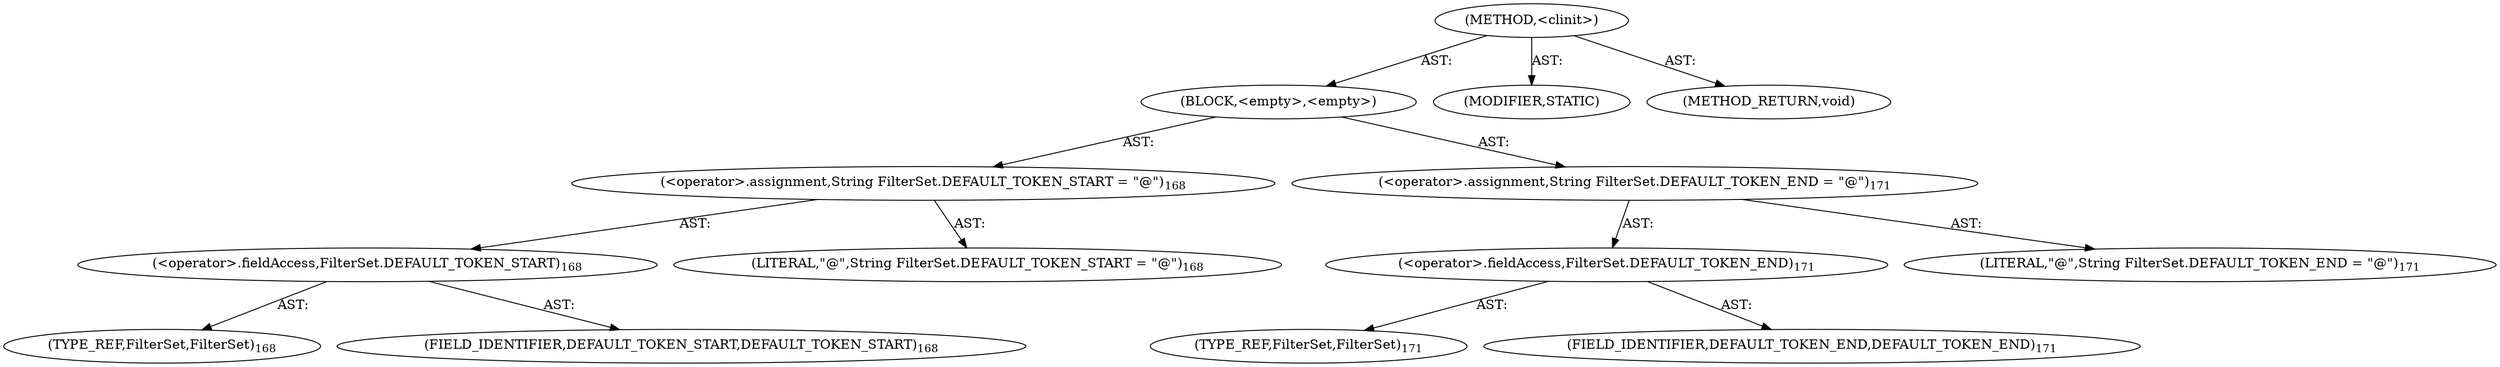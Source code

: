 digraph "&lt;clinit&gt;" {  
"111669149723" [label = <(METHOD,&lt;clinit&gt;)> ]
"25769803857" [label = <(BLOCK,&lt;empty&gt;,&lt;empty&gt;)> ]
"30064771416" [label = <(&lt;operator&gt;.assignment,String FilterSet.DEFAULT_TOKEN_START = &quot;@&quot;)<SUB>168</SUB>> ]
"30064771417" [label = <(&lt;operator&gt;.fieldAccess,FilterSet.DEFAULT_TOKEN_START)<SUB>168</SUB>> ]
"180388626445" [label = <(TYPE_REF,FilterSet,FilterSet)<SUB>168</SUB>> ]
"55834574903" [label = <(FIELD_IDENTIFIER,DEFAULT_TOKEN_START,DEFAULT_TOKEN_START)<SUB>168</SUB>> ]
"90194313256" [label = <(LITERAL,&quot;@&quot;,String FilterSet.DEFAULT_TOKEN_START = &quot;@&quot;)<SUB>168</SUB>> ]
"30064771418" [label = <(&lt;operator&gt;.assignment,String FilterSet.DEFAULT_TOKEN_END = &quot;@&quot;)<SUB>171</SUB>> ]
"30064771419" [label = <(&lt;operator&gt;.fieldAccess,FilterSet.DEFAULT_TOKEN_END)<SUB>171</SUB>> ]
"180388626446" [label = <(TYPE_REF,FilterSet,FilterSet)<SUB>171</SUB>> ]
"55834574904" [label = <(FIELD_IDENTIFIER,DEFAULT_TOKEN_END,DEFAULT_TOKEN_END)<SUB>171</SUB>> ]
"90194313257" [label = <(LITERAL,&quot;@&quot;,String FilterSet.DEFAULT_TOKEN_END = &quot;@&quot;)<SUB>171</SUB>> ]
"133143986241" [label = <(MODIFIER,STATIC)> ]
"128849018907" [label = <(METHOD_RETURN,void)> ]
  "111669149723" -> "25769803857"  [ label = "AST: "] 
  "111669149723" -> "133143986241"  [ label = "AST: "] 
  "111669149723" -> "128849018907"  [ label = "AST: "] 
  "25769803857" -> "30064771416"  [ label = "AST: "] 
  "25769803857" -> "30064771418"  [ label = "AST: "] 
  "30064771416" -> "30064771417"  [ label = "AST: "] 
  "30064771416" -> "90194313256"  [ label = "AST: "] 
  "30064771417" -> "180388626445"  [ label = "AST: "] 
  "30064771417" -> "55834574903"  [ label = "AST: "] 
  "30064771418" -> "30064771419"  [ label = "AST: "] 
  "30064771418" -> "90194313257"  [ label = "AST: "] 
  "30064771419" -> "180388626446"  [ label = "AST: "] 
  "30064771419" -> "55834574904"  [ label = "AST: "] 
}
